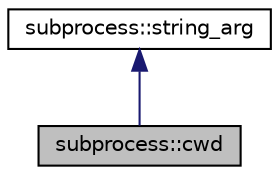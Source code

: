 digraph "subprocess::cwd"
{
  edge [fontname="Helvetica",fontsize="10",labelfontname="Helvetica",labelfontsize="10"];
  node [fontname="Helvetica",fontsize="10",shape=record];
  Node2 [label="subprocess::cwd",height=0.2,width=0.4,color="black", fillcolor="grey75", style="filled", fontcolor="black"];
  Node3 -> Node2 [dir="back",color="midnightblue",fontsize="10",style="solid"];
  Node3 [label="subprocess::string_arg",height=0.2,width=0.4,color="black", fillcolor="white", style="filled",URL="$structsubprocess_1_1string__arg.html"];
}

